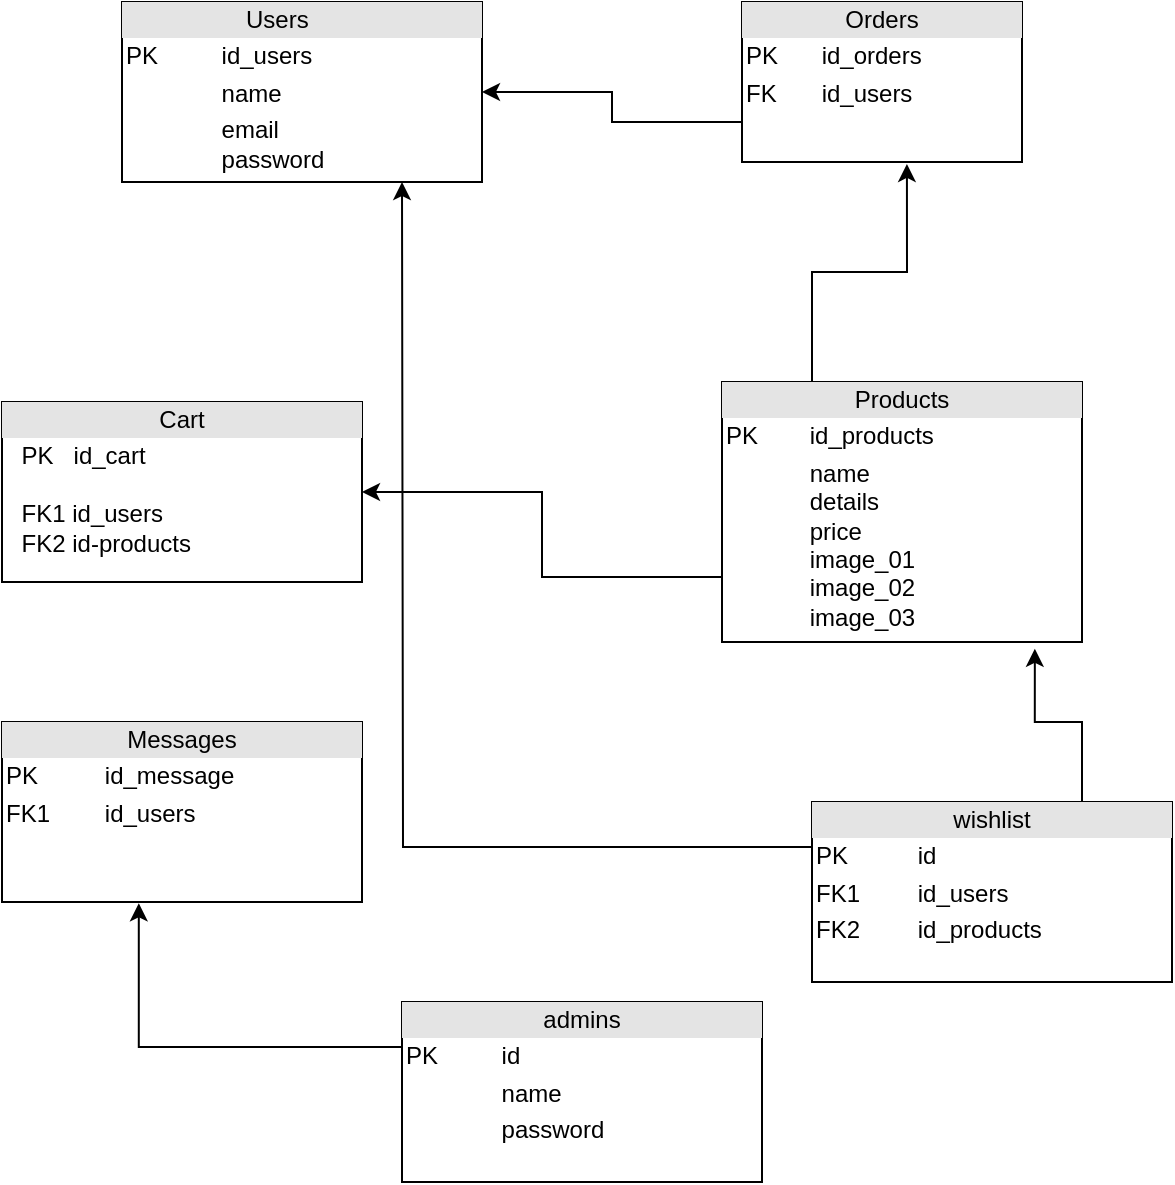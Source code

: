 <mxfile version="22.1.5" type="github">
  <diagram name="Page-1" id="tJWTyaQpbF2NAkwhiL4B">
    <mxGraphModel dx="1050" dy="565" grid="1" gridSize="10" guides="1" tooltips="1" connect="1" arrows="1" fold="1" page="1" pageScale="1" pageWidth="827" pageHeight="1169" math="0" shadow="0">
      <root>
        <mxCell id="0" />
        <mxCell id="1" parent="0" />
        <mxCell id="xxXE9yoZrQ7Ha4Ayxjxt-10" value="&lt;div style=&quot;box-sizing:border-box;width:100%;background:#e4e4e4;padding:2px;&quot;&gt;&amp;nbsp; &amp;nbsp; &amp;nbsp; &amp;nbsp; &amp;nbsp; &amp;nbsp; &amp;nbsp; &amp;nbsp; &amp;nbsp; Users&amp;nbsp;&lt;/div&gt;&lt;table style=&quot;width:100%;font-size:1em;&quot; cellpadding=&quot;2&quot; cellspacing=&quot;0&quot;&gt;&lt;tbody&gt;&lt;tr&gt;&lt;td&gt;PK&lt;/td&gt;&lt;td&gt;id_users&lt;/td&gt;&lt;/tr&gt;&lt;tr&gt;&lt;td&gt;&lt;br&gt;&lt;/td&gt;&lt;td&gt;name&lt;/td&gt;&lt;/tr&gt;&lt;tr&gt;&lt;td&gt;&lt;/td&gt;&lt;td&gt;email&lt;br&gt;password&lt;/td&gt;&lt;/tr&gt;&lt;/tbody&gt;&lt;/table&gt;" style="verticalAlign=top;align=left;overflow=fill;html=1;whiteSpace=wrap;direction=west;" vertex="1" parent="1">
          <mxGeometry x="140" y="160" width="180" height="90" as="geometry" />
        </mxCell>
        <mxCell id="xxXE9yoZrQ7Ha4Ayxjxt-28" style="edgeStyle=orthogonalEdgeStyle;rounded=0;orthogonalLoop=1;jettySize=auto;html=1;exitX=1;exitY=0.25;exitDx=0;exitDy=0;entryX=0;entryY=0.5;entryDx=0;entryDy=0;" edge="1" parent="1" source="xxXE9yoZrQ7Ha4Ayxjxt-17" target="xxXE9yoZrQ7Ha4Ayxjxt-10">
          <mxGeometry relative="1" as="geometry" />
        </mxCell>
        <mxCell id="xxXE9yoZrQ7Ha4Ayxjxt-17" value="&lt;div style=&quot;text-align: center; box-sizing: border-box; width: 100%; background: rgb(228, 228, 228); padding: 2px;&quot;&gt;Orders&lt;/div&gt;&lt;table style=&quot;width: 100%; font-size: 1em;&quot; cellpadding=&quot;2&quot; cellspacing=&quot;0&quot;&gt;&lt;tbody&gt;&lt;tr&gt;&lt;td&gt;PK&lt;/td&gt;&lt;td&gt;id_orders&lt;/td&gt;&lt;/tr&gt;&lt;tr&gt;&lt;td&gt;FK&lt;/td&gt;&lt;td&gt;id_users&lt;/td&gt;&lt;/tr&gt;&lt;tr&gt;&lt;td&gt;&lt;/td&gt;&lt;td&gt;&lt;br&gt;&lt;/td&gt;&lt;/tr&gt;&lt;/tbody&gt;&lt;/table&gt;" style="verticalAlign=top;align=left;overflow=fill;html=1;whiteSpace=wrap;direction=west;" vertex="1" parent="1">
          <mxGeometry x="450" y="160" width="140" height="80" as="geometry" />
        </mxCell>
        <mxCell id="xxXE9yoZrQ7Ha4Ayxjxt-18" value="&lt;div style=&quot;text-align: center; box-sizing: border-box; width: 100%; background: rgb(228, 228, 228); padding: 2px;&quot;&gt;Cart&lt;/div&gt;&lt;table style=&quot;width: 100%; font-size: 1em;&quot; cellpadding=&quot;2&quot; cellspacing=&quot;0&quot;&gt;&lt;tbody&gt;&lt;tr&gt;&lt;td&gt;&lt;br&gt;&lt;/td&gt;&lt;td&gt;PK&amp;nbsp; &amp;nbsp;id_cart&lt;br&gt;&lt;br&gt;FK1 id_users&amp;nbsp; &amp;nbsp; &lt;br&gt;FK2 id-products&lt;br&gt;&amp;nbsp;&lt;br&gt;&lt;span style=&quot;white-space: pre;&quot;&gt;&#x9;&lt;/span&gt;&lt;br&gt;&lt;span style=&quot;white-space: pre;&quot;&gt;&#x9;&lt;/span&gt;&lt;br&gt;&lt;span style=&quot;white-space: pre;&quot;&gt;&#x9;&lt;/span&gt;&lt;br&gt;&lt;span style=&quot;white-space: pre;&quot;&gt;&#x9;&lt;/span&gt;&lt;br&gt;&lt;br&gt;&lt;br&gt;&lt;/td&gt;&lt;/tr&gt;&lt;tr&gt;&lt;td&gt;&lt;br&gt;&lt;/td&gt;&lt;td&gt;&lt;br&gt;&lt;/td&gt;&lt;/tr&gt;&lt;tr&gt;&lt;td&gt;&lt;/td&gt;&lt;td&gt;&lt;br&gt;&lt;/td&gt;&lt;/tr&gt;&lt;/tbody&gt;&lt;/table&gt;" style="verticalAlign=top;align=left;overflow=fill;html=1;whiteSpace=wrap;" vertex="1" parent="1">
          <mxGeometry x="80" y="360" width="180" height="90" as="geometry" />
        </mxCell>
        <mxCell id="xxXE9yoZrQ7Ha4Ayxjxt-31" style="edgeStyle=orthogonalEdgeStyle;rounded=0;orthogonalLoop=1;jettySize=auto;html=1;exitX=1;exitY=0.25;exitDx=0;exitDy=0;" edge="1" parent="1" source="xxXE9yoZrQ7Ha4Ayxjxt-21" target="xxXE9yoZrQ7Ha4Ayxjxt-18">
          <mxGeometry relative="1" as="geometry" />
        </mxCell>
        <mxCell id="xxXE9yoZrQ7Ha4Ayxjxt-21" value="&lt;div style=&quot;text-align: center; box-sizing: border-box; width: 100%; background: rgb(228, 228, 228); padding: 2px;&quot;&gt;Products&lt;/div&gt;&lt;table style=&quot;width:100%;font-size:1em;&quot; cellpadding=&quot;2&quot; cellspacing=&quot;0&quot;&gt;&lt;tbody&gt;&lt;tr&gt;&lt;td&gt;PK&lt;/td&gt;&lt;td&gt;id_products&lt;/td&gt;&lt;/tr&gt;&lt;tr&gt;&lt;td&gt;&lt;br&gt;&lt;/td&gt;&lt;td&gt;name&amp;nbsp;&lt;br&gt;details&lt;br&gt;price&lt;br&gt;image_01&lt;br&gt;image_02&lt;br&gt;image_03&lt;/td&gt;&lt;/tr&gt;&lt;tr&gt;&lt;td&gt;&lt;/td&gt;&lt;td&gt;&lt;br&gt;&lt;/td&gt;&lt;/tr&gt;&lt;/tbody&gt;&lt;/table&gt;" style="verticalAlign=top;align=left;overflow=fill;html=1;whiteSpace=wrap;direction=west;" vertex="1" parent="1">
          <mxGeometry x="440" y="350" width="180" height="130" as="geometry" />
        </mxCell>
        <mxCell id="xxXE9yoZrQ7Ha4Ayxjxt-22" value="&lt;div style=&quot;text-align: center; box-sizing: border-box; width: 100%; background: rgb(228, 228, 228); padding: 2px;&quot;&gt;Messages&lt;/div&gt;&lt;table style=&quot;width:100%;font-size:1em;&quot; cellpadding=&quot;2&quot; cellspacing=&quot;0&quot;&gt;&lt;tbody&gt;&lt;tr&gt;&lt;td&gt;PK&lt;/td&gt;&lt;td&gt;id_message&lt;/td&gt;&lt;/tr&gt;&lt;tr&gt;&lt;td&gt;FK1&lt;/td&gt;&lt;td&gt;id_users&lt;/td&gt;&lt;/tr&gt;&lt;tr&gt;&lt;td&gt;&lt;/td&gt;&lt;td&gt;&lt;br&gt;&lt;/td&gt;&lt;/tr&gt;&lt;/tbody&gt;&lt;/table&gt;" style="verticalAlign=top;align=left;overflow=fill;html=1;whiteSpace=wrap;" vertex="1" parent="1">
          <mxGeometry x="80" y="520" width="180" height="90" as="geometry" />
        </mxCell>
        <mxCell id="xxXE9yoZrQ7Ha4Ayxjxt-34" style="edgeStyle=orthogonalEdgeStyle;rounded=0;orthogonalLoop=1;jettySize=auto;html=1;exitX=1;exitY=0.75;exitDx=0;exitDy=0;" edge="1" parent="1" source="xxXE9yoZrQ7Ha4Ayxjxt-23">
          <mxGeometry relative="1" as="geometry">
            <mxPoint x="280" y="250" as="targetPoint" />
          </mxGeometry>
        </mxCell>
        <mxCell id="xxXE9yoZrQ7Ha4Ayxjxt-23" value="&lt;div style=&quot;text-align: center; box-sizing: border-box; width: 100%; background: rgb(228, 228, 228); padding: 2px;&quot;&gt;wishlist&lt;br&gt;&lt;/div&gt;&lt;table style=&quot;width: 100%; font-size: 1em;&quot; cellpadding=&quot;2&quot; cellspacing=&quot;0&quot;&gt;&lt;tbody&gt;&lt;tr&gt;&lt;td&gt;PK&lt;/td&gt;&lt;td&gt;id&lt;/td&gt;&lt;/tr&gt;&lt;tr&gt;&lt;td&gt;FK1&lt;/td&gt;&lt;td&gt;id_users&lt;/td&gt;&lt;/tr&gt;&lt;tr&gt;&lt;td&gt;FK2&lt;/td&gt;&lt;td&gt;id_products&lt;/td&gt;&lt;/tr&gt;&lt;/tbody&gt;&lt;/table&gt;" style="verticalAlign=top;align=left;overflow=fill;html=1;whiteSpace=wrap;direction=west;" vertex="1" parent="1">
          <mxGeometry x="485" y="560" width="180" height="90" as="geometry" />
        </mxCell>
        <mxCell id="xxXE9yoZrQ7Ha4Ayxjxt-24" value="&lt;div style=&quot;text-align: center; box-sizing: border-box; width: 100%; background: rgb(228, 228, 228); padding: 2px;&quot;&gt;admins&lt;/div&gt;&lt;table style=&quot;width:100%;font-size:1em;&quot; cellpadding=&quot;2&quot; cellspacing=&quot;0&quot;&gt;&lt;tbody&gt;&lt;tr&gt;&lt;td&gt;PK&lt;/td&gt;&lt;td&gt;id&lt;/td&gt;&lt;/tr&gt;&lt;tr&gt;&lt;td&gt;&lt;br&gt;&lt;/td&gt;&lt;td&gt;name&lt;/td&gt;&lt;/tr&gt;&lt;tr&gt;&lt;td&gt;&lt;/td&gt;&lt;td&gt;password&lt;/td&gt;&lt;/tr&gt;&lt;/tbody&gt;&lt;/table&gt;" style="verticalAlign=top;align=left;overflow=fill;html=1;whiteSpace=wrap;" vertex="1" parent="1">
          <mxGeometry x="280" y="660" width="180" height="90" as="geometry" />
        </mxCell>
        <mxCell id="xxXE9yoZrQ7Ha4Ayxjxt-30" style="edgeStyle=orthogonalEdgeStyle;rounded=0;orthogonalLoop=1;jettySize=auto;html=1;exitX=0.75;exitY=1;exitDx=0;exitDy=0;entryX=0.411;entryY=-0.012;entryDx=0;entryDy=0;entryPerimeter=0;" edge="1" parent="1" source="xxXE9yoZrQ7Ha4Ayxjxt-21" target="xxXE9yoZrQ7Ha4Ayxjxt-17">
          <mxGeometry relative="1" as="geometry" />
        </mxCell>
        <mxCell id="xxXE9yoZrQ7Ha4Ayxjxt-32" style="edgeStyle=orthogonalEdgeStyle;rounded=0;orthogonalLoop=1;jettySize=auto;html=1;exitX=0;exitY=0.25;exitDx=0;exitDy=0;entryX=0.38;entryY=1.007;entryDx=0;entryDy=0;entryPerimeter=0;" edge="1" parent="1" source="xxXE9yoZrQ7Ha4Ayxjxt-24" target="xxXE9yoZrQ7Ha4Ayxjxt-22">
          <mxGeometry relative="1" as="geometry" />
        </mxCell>
        <mxCell id="xxXE9yoZrQ7Ha4Ayxjxt-33" style="edgeStyle=orthogonalEdgeStyle;rounded=0;orthogonalLoop=1;jettySize=auto;html=1;exitX=0.25;exitY=1;exitDx=0;exitDy=0;entryX=0.131;entryY=-0.026;entryDx=0;entryDy=0;entryPerimeter=0;" edge="1" parent="1" source="xxXE9yoZrQ7Ha4Ayxjxt-23" target="xxXE9yoZrQ7Ha4Ayxjxt-21">
          <mxGeometry relative="1" as="geometry" />
        </mxCell>
      </root>
    </mxGraphModel>
  </diagram>
</mxfile>
